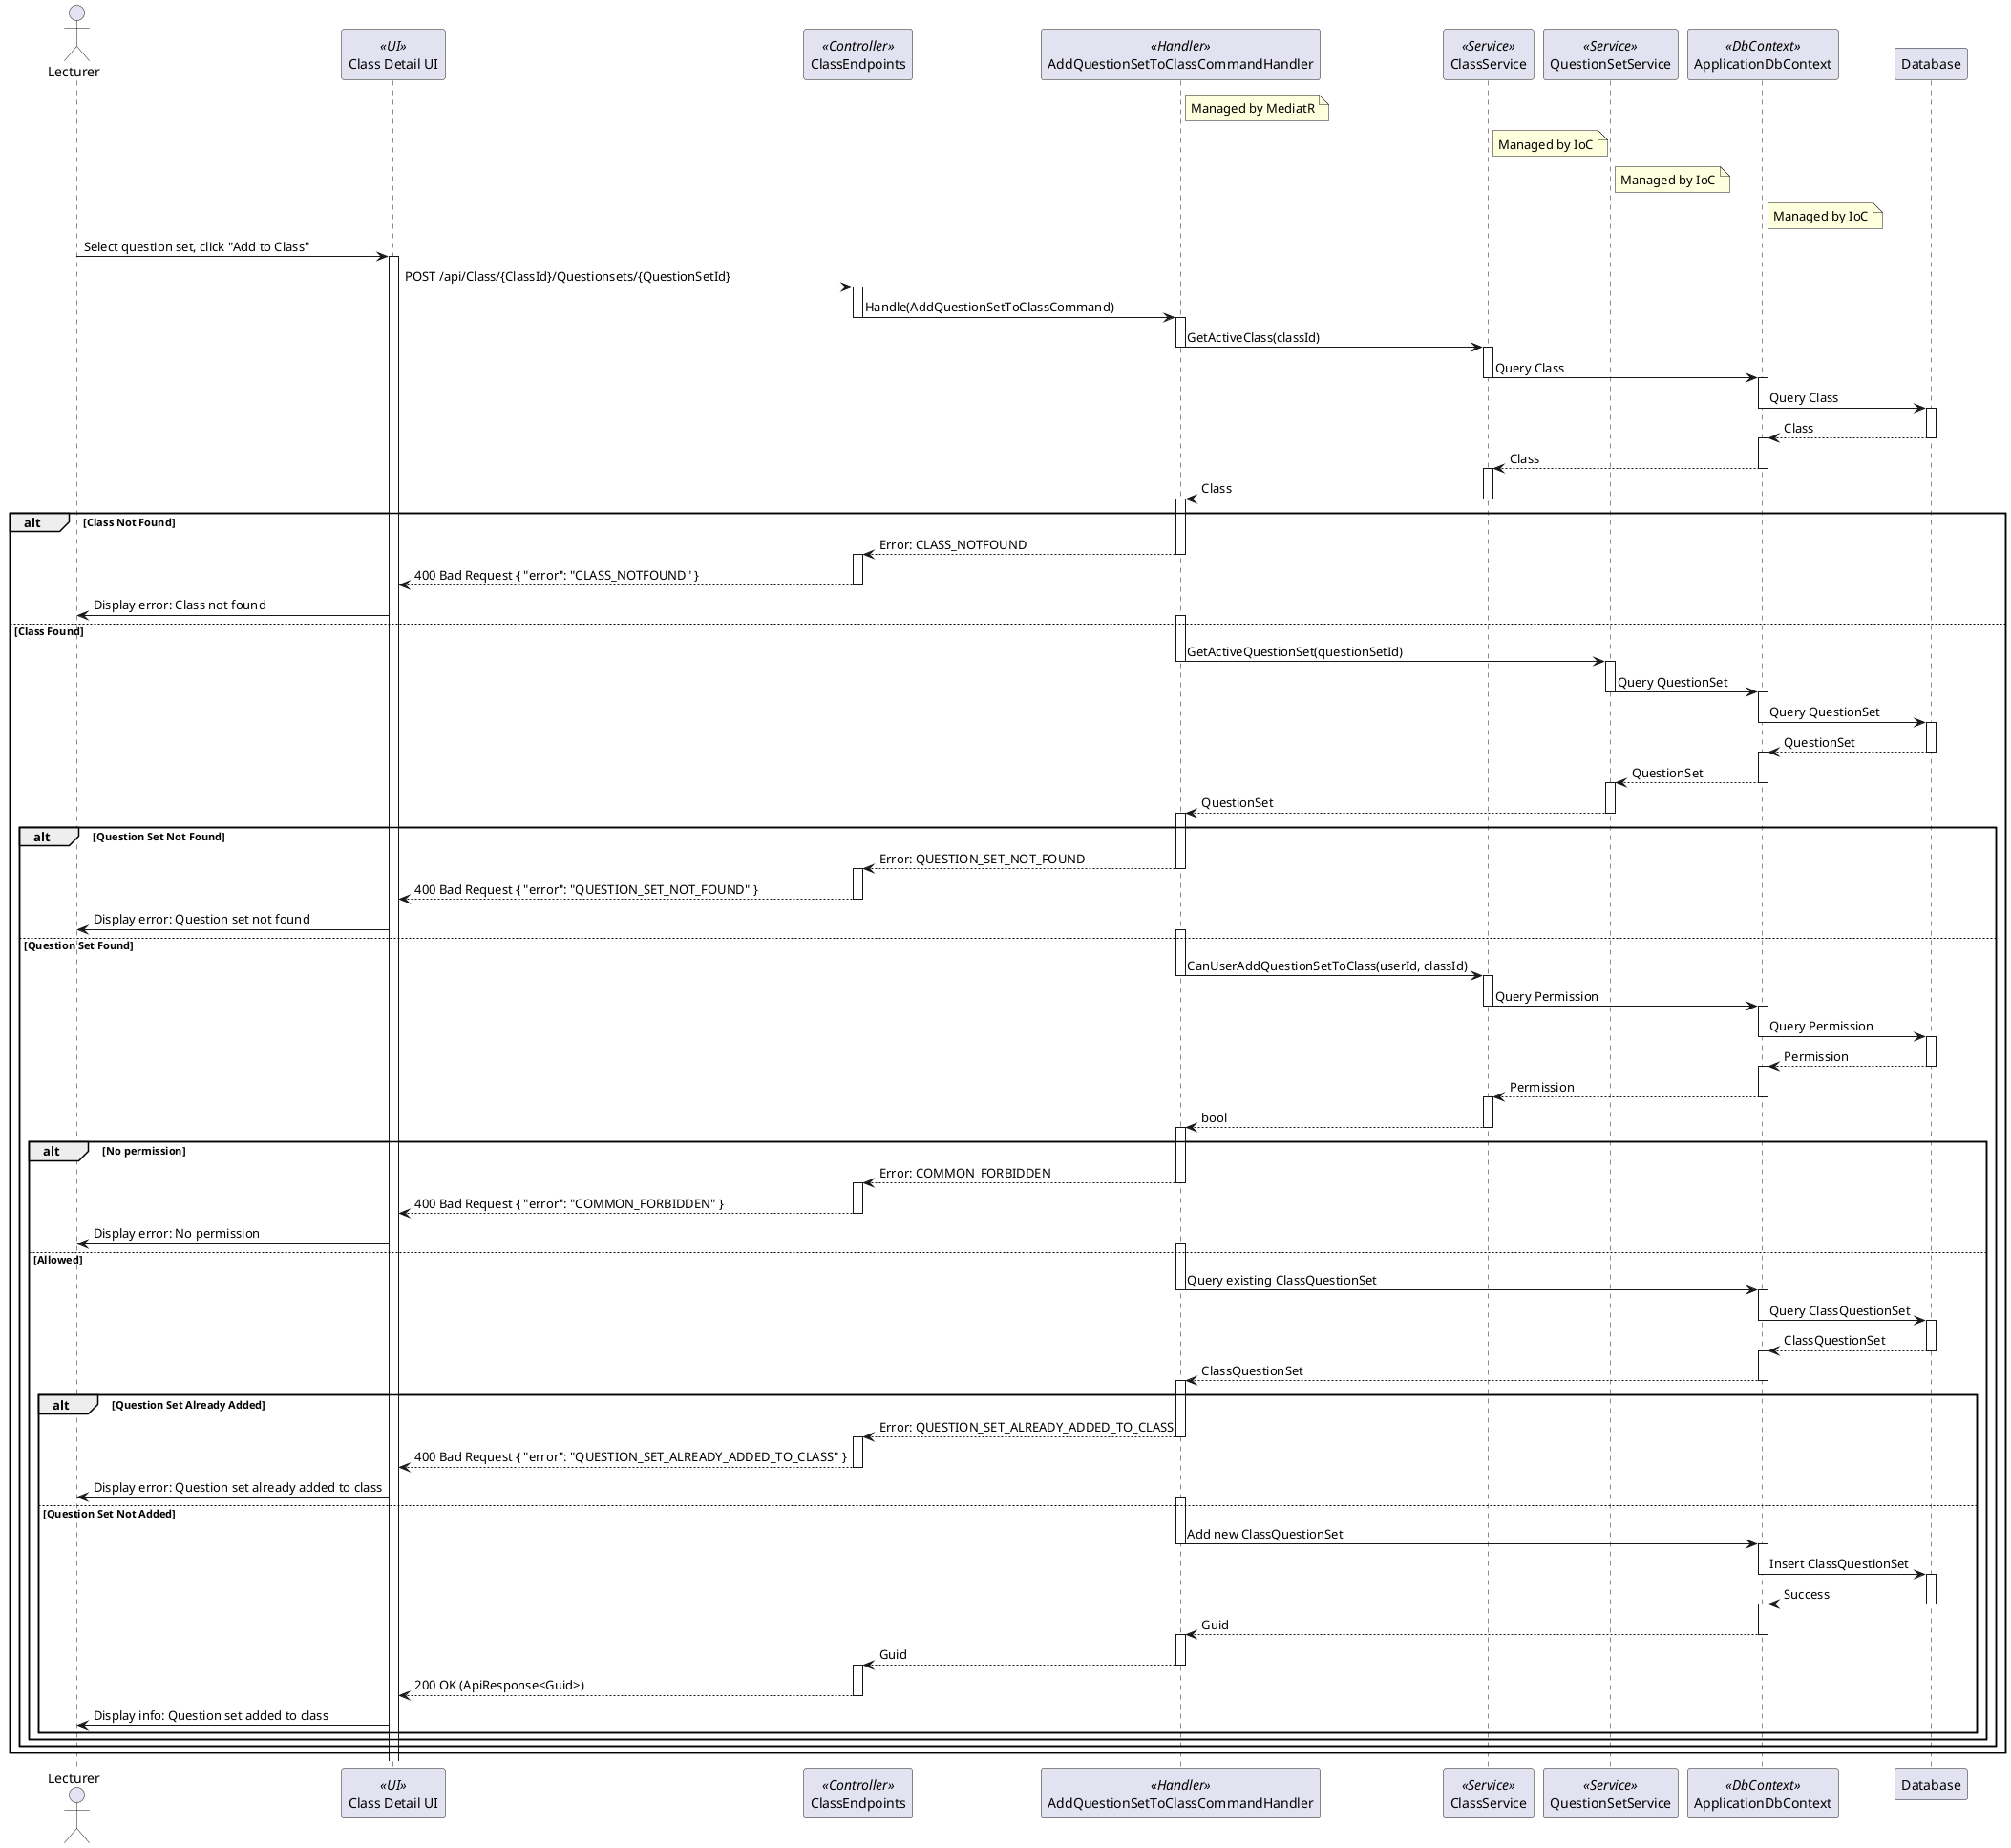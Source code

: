 @startuml
actor "Lecturer" as User
participant "Class Detail UI" as UI <<UI>>
participant ClassEndpoints <<Controller>>
participant AddQuestionSetToClassCommandHandler <<Handler>>
participant ClassService <<Service>>
participant QuestionSetService <<Service>>
participant ApplicationDbContext <<DbContext>>
participant Database

note right of AddQuestionSetToClassCommandHandler
  Managed by MediatR
end note

note right of ClassService
  Managed by IoC
end note

note right of QuestionSetService
  Managed by IoC
end note

note right of ApplicationDbContext
  Managed by IoC
end note

User -> UI : Select question set, click "Add to Class"
activate UI
UI -> ClassEndpoints : POST /api/Class/{ClassId}/Questionsets/{QuestionSetId}
activate ClassEndpoints
ClassEndpoints -> AddQuestionSetToClassCommandHandler : Handle(AddQuestionSetToClassCommand)
deactivate ClassEndpoints
activate AddQuestionSetToClassCommandHandler
AddQuestionSetToClassCommandHandler -> ClassService : GetActiveClass(classId)
deactivate AddQuestionSetToClassCommandHandler
activate ClassService
ClassService -> ApplicationDbContext : Query Class
deactivate ClassService
activate ApplicationDbContext
ApplicationDbContext -> Database : Query Class
deactivate ApplicationDbContext
activate Database
Database --> ApplicationDbContext : Class
deactivate Database
activate ApplicationDbContext
ApplicationDbContext --> ClassService : Class
deactivate ApplicationDbContext
activate ClassService
ClassService --> AddQuestionSetToClassCommandHandler : Class
deactivate ClassService
activate AddQuestionSetToClassCommandHandler
alt Class Not Found
    AddQuestionSetToClassCommandHandler --> ClassEndpoints : Error: CLASS_NOTFOUND
    deactivate AddQuestionSetToClassCommandHandler
    activate ClassEndpoints
    ClassEndpoints --> UI : 400 Bad Request { "error": "CLASS_NOTFOUND" }
    deactivate ClassEndpoints
    UI -> User : Display error: Class not found
else Class Found
    activate AddQuestionSetToClassCommandHandler
    AddQuestionSetToClassCommandHandler -> QuestionSetService : GetActiveQuestionSet(questionSetId)
    deactivate AddQuestionSetToClassCommandHandler
    activate QuestionSetService
    QuestionSetService -> ApplicationDbContext : Query QuestionSet
    deactivate QuestionSetService
    activate ApplicationDbContext
    ApplicationDbContext -> Database : Query QuestionSet
    deactivate ApplicationDbContext
    activate Database
    Database --> ApplicationDbContext : QuestionSet
    deactivate Database
    activate ApplicationDbContext
    ApplicationDbContext --> QuestionSetService : QuestionSet
    deactivate ApplicationDbContext
    activate QuestionSetService
    QuestionSetService --> AddQuestionSetToClassCommandHandler : QuestionSet
    deactivate QuestionSetService
    activate AddQuestionSetToClassCommandHandler
    alt Question Set Not Found
        AddQuestionSetToClassCommandHandler --> ClassEndpoints : Error: QUESTION_SET_NOT_FOUND
        deactivate AddQuestionSetToClassCommandHandler
        activate ClassEndpoints
        ClassEndpoints --> UI : 400 Bad Request { "error": "QUESTION_SET_NOT_FOUND" }
        deactivate ClassEndpoints
        UI -> User : Display error: Question set not found
    else Question Set Found
        activate AddQuestionSetToClassCommandHandler
        AddQuestionSetToClassCommandHandler -> ClassService : CanUserAddQuestionSetToClass(userId, classId)
        deactivate AddQuestionSetToClassCommandHandler
        activate ClassService
        ClassService -> ApplicationDbContext : Query Permission
        deactivate ClassService
        activate ApplicationDbContext
        ApplicationDbContext -> Database : Query Permission
        deactivate ApplicationDbContext
        activate Database
        Database --> ApplicationDbContext : Permission
        deactivate Database
        activate ApplicationDbContext
        ApplicationDbContext --> ClassService : Permission
        deactivate ApplicationDbContext
        activate ClassService
        ClassService --> AddQuestionSetToClassCommandHandler : bool
        deactivate ClassService
        activate AddQuestionSetToClassCommandHandler
        alt No permission
            AddQuestionSetToClassCommandHandler --> ClassEndpoints : Error: COMMON_FORBIDDEN
            deactivate AddQuestionSetToClassCommandHandler
            activate ClassEndpoints
            ClassEndpoints --> UI : 400 Bad Request { "error": "COMMON_FORBIDDEN" }
            deactivate ClassEndpoints
            UI -> User : Display error: No permission
        else Allowed
            activate AddQuestionSetToClassCommandHandler
            AddQuestionSetToClassCommandHandler -> ApplicationDbContext : Query existing ClassQuestionSet
            deactivate AddQuestionSetToClassCommandHandler
            activate ApplicationDbContext
            ApplicationDbContext -> Database : Query ClassQuestionSet
            deactivate ApplicationDbContext
            activate Database
            Database --> ApplicationDbContext : ClassQuestionSet
            deactivate Database
            activate ApplicationDbContext
            ApplicationDbContext --> AddQuestionSetToClassCommandHandler : ClassQuestionSet
            deactivate ApplicationDbContext
            activate AddQuestionSetToClassCommandHandler
            alt Question Set Already Added
                AddQuestionSetToClassCommandHandler --> ClassEndpoints : Error: QUESTION_SET_ALREADY_ADDED_TO_CLASS
                deactivate AddQuestionSetToClassCommandHandler
                activate ClassEndpoints
                ClassEndpoints --> UI : 400 Bad Request { "error": "QUESTION_SET_ALREADY_ADDED_TO_CLASS" }
                deactivate ClassEndpoints
                UI -> User : Display error: Question set already added to class
            else Question Set Not Added
                activate AddQuestionSetToClassCommandHandler
                AddQuestionSetToClassCommandHandler -> ApplicationDbContext : Add new ClassQuestionSet
                deactivate AddQuestionSetToClassCommandHandler
                activate ApplicationDbContext
                ApplicationDbContext -> Database : Insert ClassQuestionSet
                deactivate ApplicationDbContext
                activate Database
                Database --> ApplicationDbContext : Success
                deactivate Database
                activate ApplicationDbContext
                ApplicationDbContext --> AddQuestionSetToClassCommandHandler : Guid
                deactivate ApplicationDbContext
                activate AddQuestionSetToClassCommandHandler
                AddQuestionSetToClassCommandHandler --> ClassEndpoints : Guid
                deactivate AddQuestionSetToClassCommandHandler
                activate ClassEndpoints
                ClassEndpoints --> UI : 200 OK (ApiResponse<Guid>)
                deactivate ClassEndpoints
                UI -> User : Display info: Question set added to class
            end
        end
    end
end

@enduml